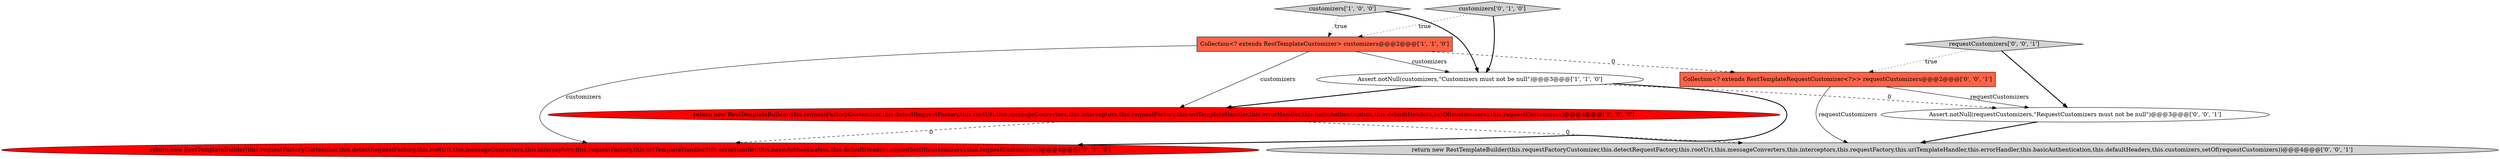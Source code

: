 digraph {
5 [style = filled, label = "return new RestTemplateBuilder(this.requestFactoryCustomizer,this.detectRequestFactory,this.rootUri,this.messageConverters,this.interceptors,this.requestFactory,this.uriTemplateHandler,this.errorHandler,this.basicAuthentication,this.defaultHeaders,copiedSetOf(customizers),this.requestCustomizers)@@@4@@@['0', '1', '0']", fillcolor = red, shape = ellipse image = "AAA1AAABBB2BBB"];
7 [style = filled, label = "Assert.notNull(requestCustomizers,\"RequestCustomizers must not be null\")@@@3@@@['0', '0', '1']", fillcolor = white, shape = ellipse image = "AAA0AAABBB3BBB"];
3 [style = filled, label = "Assert.notNull(customizers,\"Customizers must not be null\")@@@3@@@['1', '1', '0']", fillcolor = white, shape = ellipse image = "AAA0AAABBB1BBB"];
9 [style = filled, label = "return new RestTemplateBuilder(this.requestFactoryCustomizer,this.detectRequestFactory,this.rootUri,this.messageConverters,this.interceptors,this.requestFactory,this.uriTemplateHandler,this.errorHandler,this.basicAuthentication,this.defaultHeaders,this.customizers,setOf(requestCustomizers))@@@4@@@['0', '0', '1']", fillcolor = lightgray, shape = ellipse image = "AAA0AAABBB3BBB"];
8 [style = filled, label = "requestCustomizers['0', '0', '1']", fillcolor = lightgray, shape = diamond image = "AAA0AAABBB3BBB"];
0 [style = filled, label = "return new RestTemplateBuilder(this.requestFactoryCustomizer,this.detectRequestFactory,this.rootUri,this.messageConverters,this.interceptors,this.requestFactory,this.uriTemplateHandler,this.errorHandler,this.basicAuthentication,this.defaultHeaders,setOf(customizers),this.requestCustomizers)@@@4@@@['1', '0', '0']", fillcolor = red, shape = ellipse image = "AAA1AAABBB1BBB"];
2 [style = filled, label = "Collection<? extends RestTemplateCustomizer> customizers@@@2@@@['1', '1', '0']", fillcolor = tomato, shape = box image = "AAA0AAABBB1BBB"];
6 [style = filled, label = "Collection<? extends RestTemplateRequestCustomizer<?>> requestCustomizers@@@2@@@['0', '0', '1']", fillcolor = tomato, shape = box image = "AAA0AAABBB3BBB"];
1 [style = filled, label = "customizers['1', '0', '0']", fillcolor = lightgray, shape = diamond image = "AAA0AAABBB1BBB"];
4 [style = filled, label = "customizers['0', '1', '0']", fillcolor = lightgray, shape = diamond image = "AAA0AAABBB2BBB"];
1->3 [style = bold, label=""];
7->9 [style = bold, label=""];
2->0 [style = solid, label="customizers"];
8->7 [style = bold, label=""];
4->3 [style = bold, label=""];
6->7 [style = solid, label="requestCustomizers"];
3->5 [style = bold, label=""];
0->9 [style = dashed, label="0"];
8->6 [style = dotted, label="true"];
1->2 [style = dotted, label="true"];
0->5 [style = dashed, label="0"];
3->7 [style = dashed, label="0"];
6->9 [style = solid, label="requestCustomizers"];
4->2 [style = dotted, label="true"];
3->0 [style = bold, label=""];
2->5 [style = solid, label="customizers"];
2->3 [style = solid, label="customizers"];
2->6 [style = dashed, label="0"];
}
